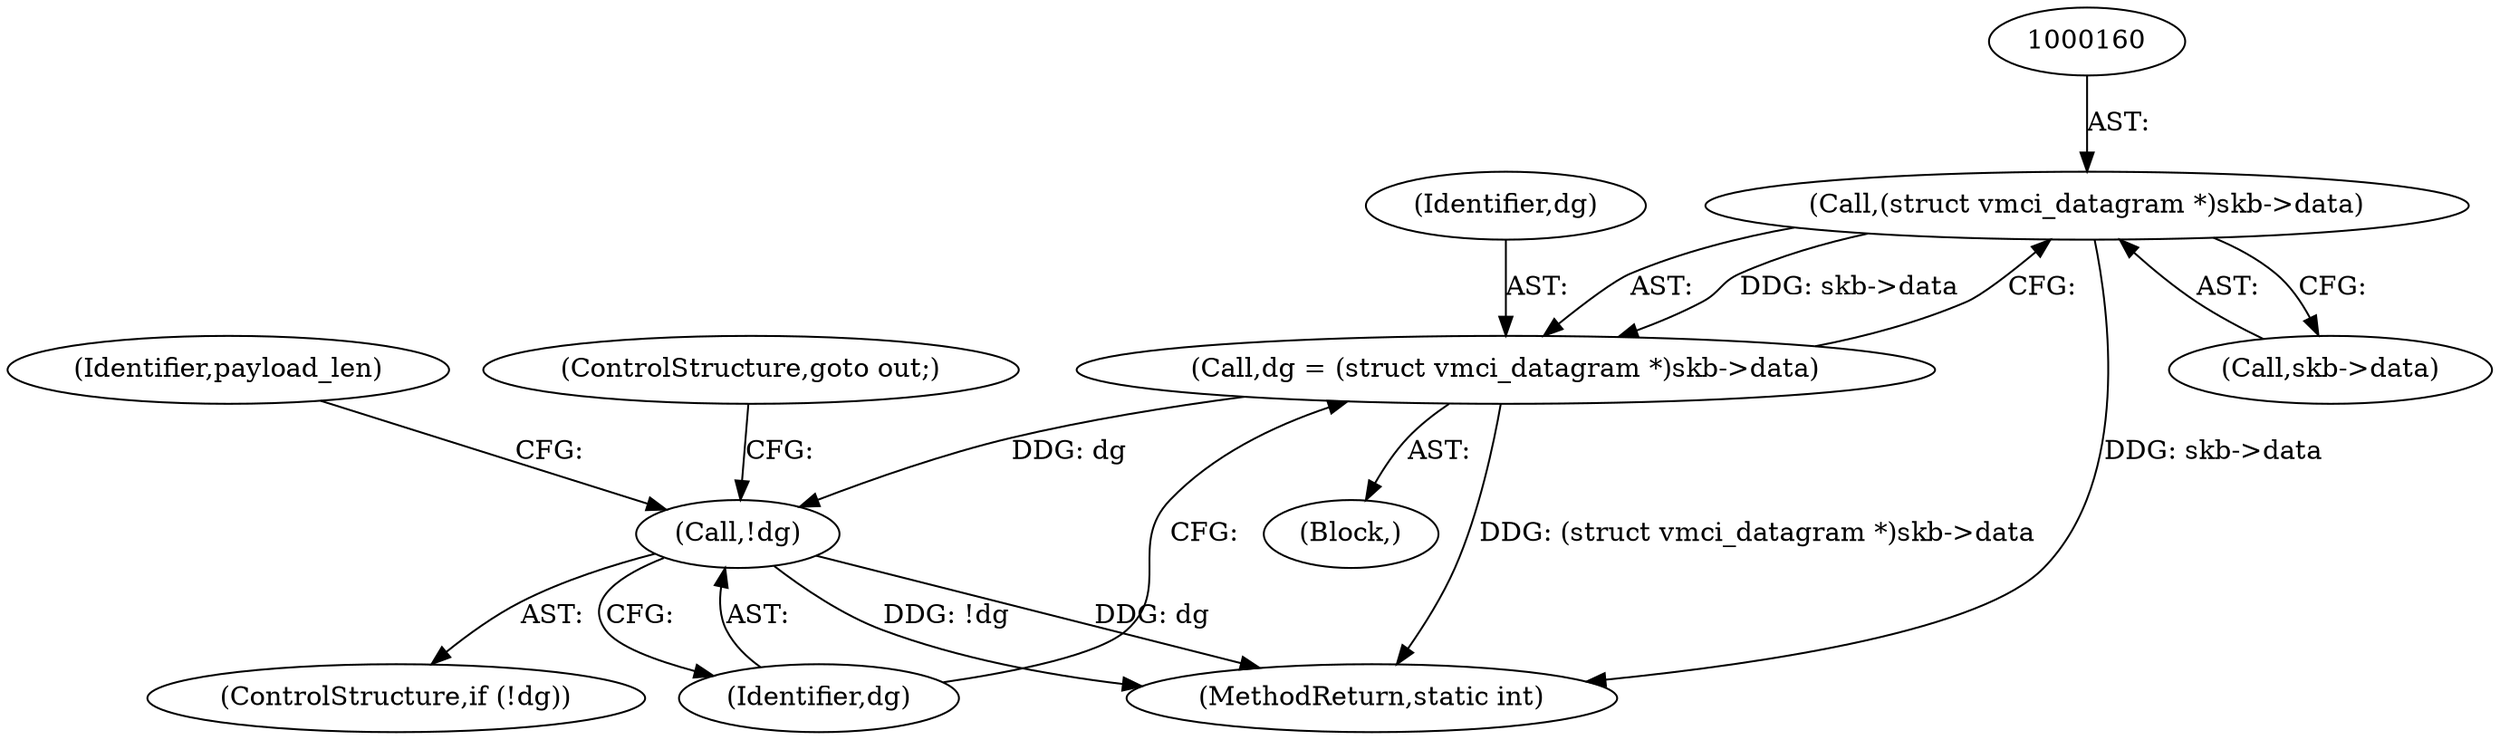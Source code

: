 digraph "0_linux_f3d3342602f8bcbf37d7c46641cb9bca7618eb1c_38@pointer" {
"1000159" [label="(Call,(struct vmci_datagram *)skb->data)"];
"1000157" [label="(Call,dg = (struct vmci_datagram *)skb->data)"];
"1000165" [label="(Call,!dg)"];
"1000157" [label="(Call,dg = (struct vmci_datagram *)skb->data)"];
"1000158" [label="(Identifier,dg)"];
"1000111" [label="(Block,)"];
"1000166" [label="(Identifier,dg)"];
"1000165" [label="(Call,!dg)"];
"1000167" [label="(ControlStructure,goto out;)"];
"1000159" [label="(Call,(struct vmci_datagram *)skb->data)"];
"1000260" [label="(MethodReturn,static int)"];
"1000169" [label="(Identifier,payload_len)"];
"1000164" [label="(ControlStructure,if (!dg))"];
"1000161" [label="(Call,skb->data)"];
"1000159" -> "1000157"  [label="AST: "];
"1000159" -> "1000161"  [label="CFG: "];
"1000160" -> "1000159"  [label="AST: "];
"1000161" -> "1000159"  [label="AST: "];
"1000157" -> "1000159"  [label="CFG: "];
"1000159" -> "1000260"  [label="DDG: skb->data"];
"1000159" -> "1000157"  [label="DDG: skb->data"];
"1000157" -> "1000111"  [label="AST: "];
"1000158" -> "1000157"  [label="AST: "];
"1000166" -> "1000157"  [label="CFG: "];
"1000157" -> "1000260"  [label="DDG: (struct vmci_datagram *)skb->data"];
"1000157" -> "1000165"  [label="DDG: dg"];
"1000165" -> "1000164"  [label="AST: "];
"1000165" -> "1000166"  [label="CFG: "];
"1000166" -> "1000165"  [label="AST: "];
"1000167" -> "1000165"  [label="CFG: "];
"1000169" -> "1000165"  [label="CFG: "];
"1000165" -> "1000260"  [label="DDG: dg"];
"1000165" -> "1000260"  [label="DDG: !dg"];
}
